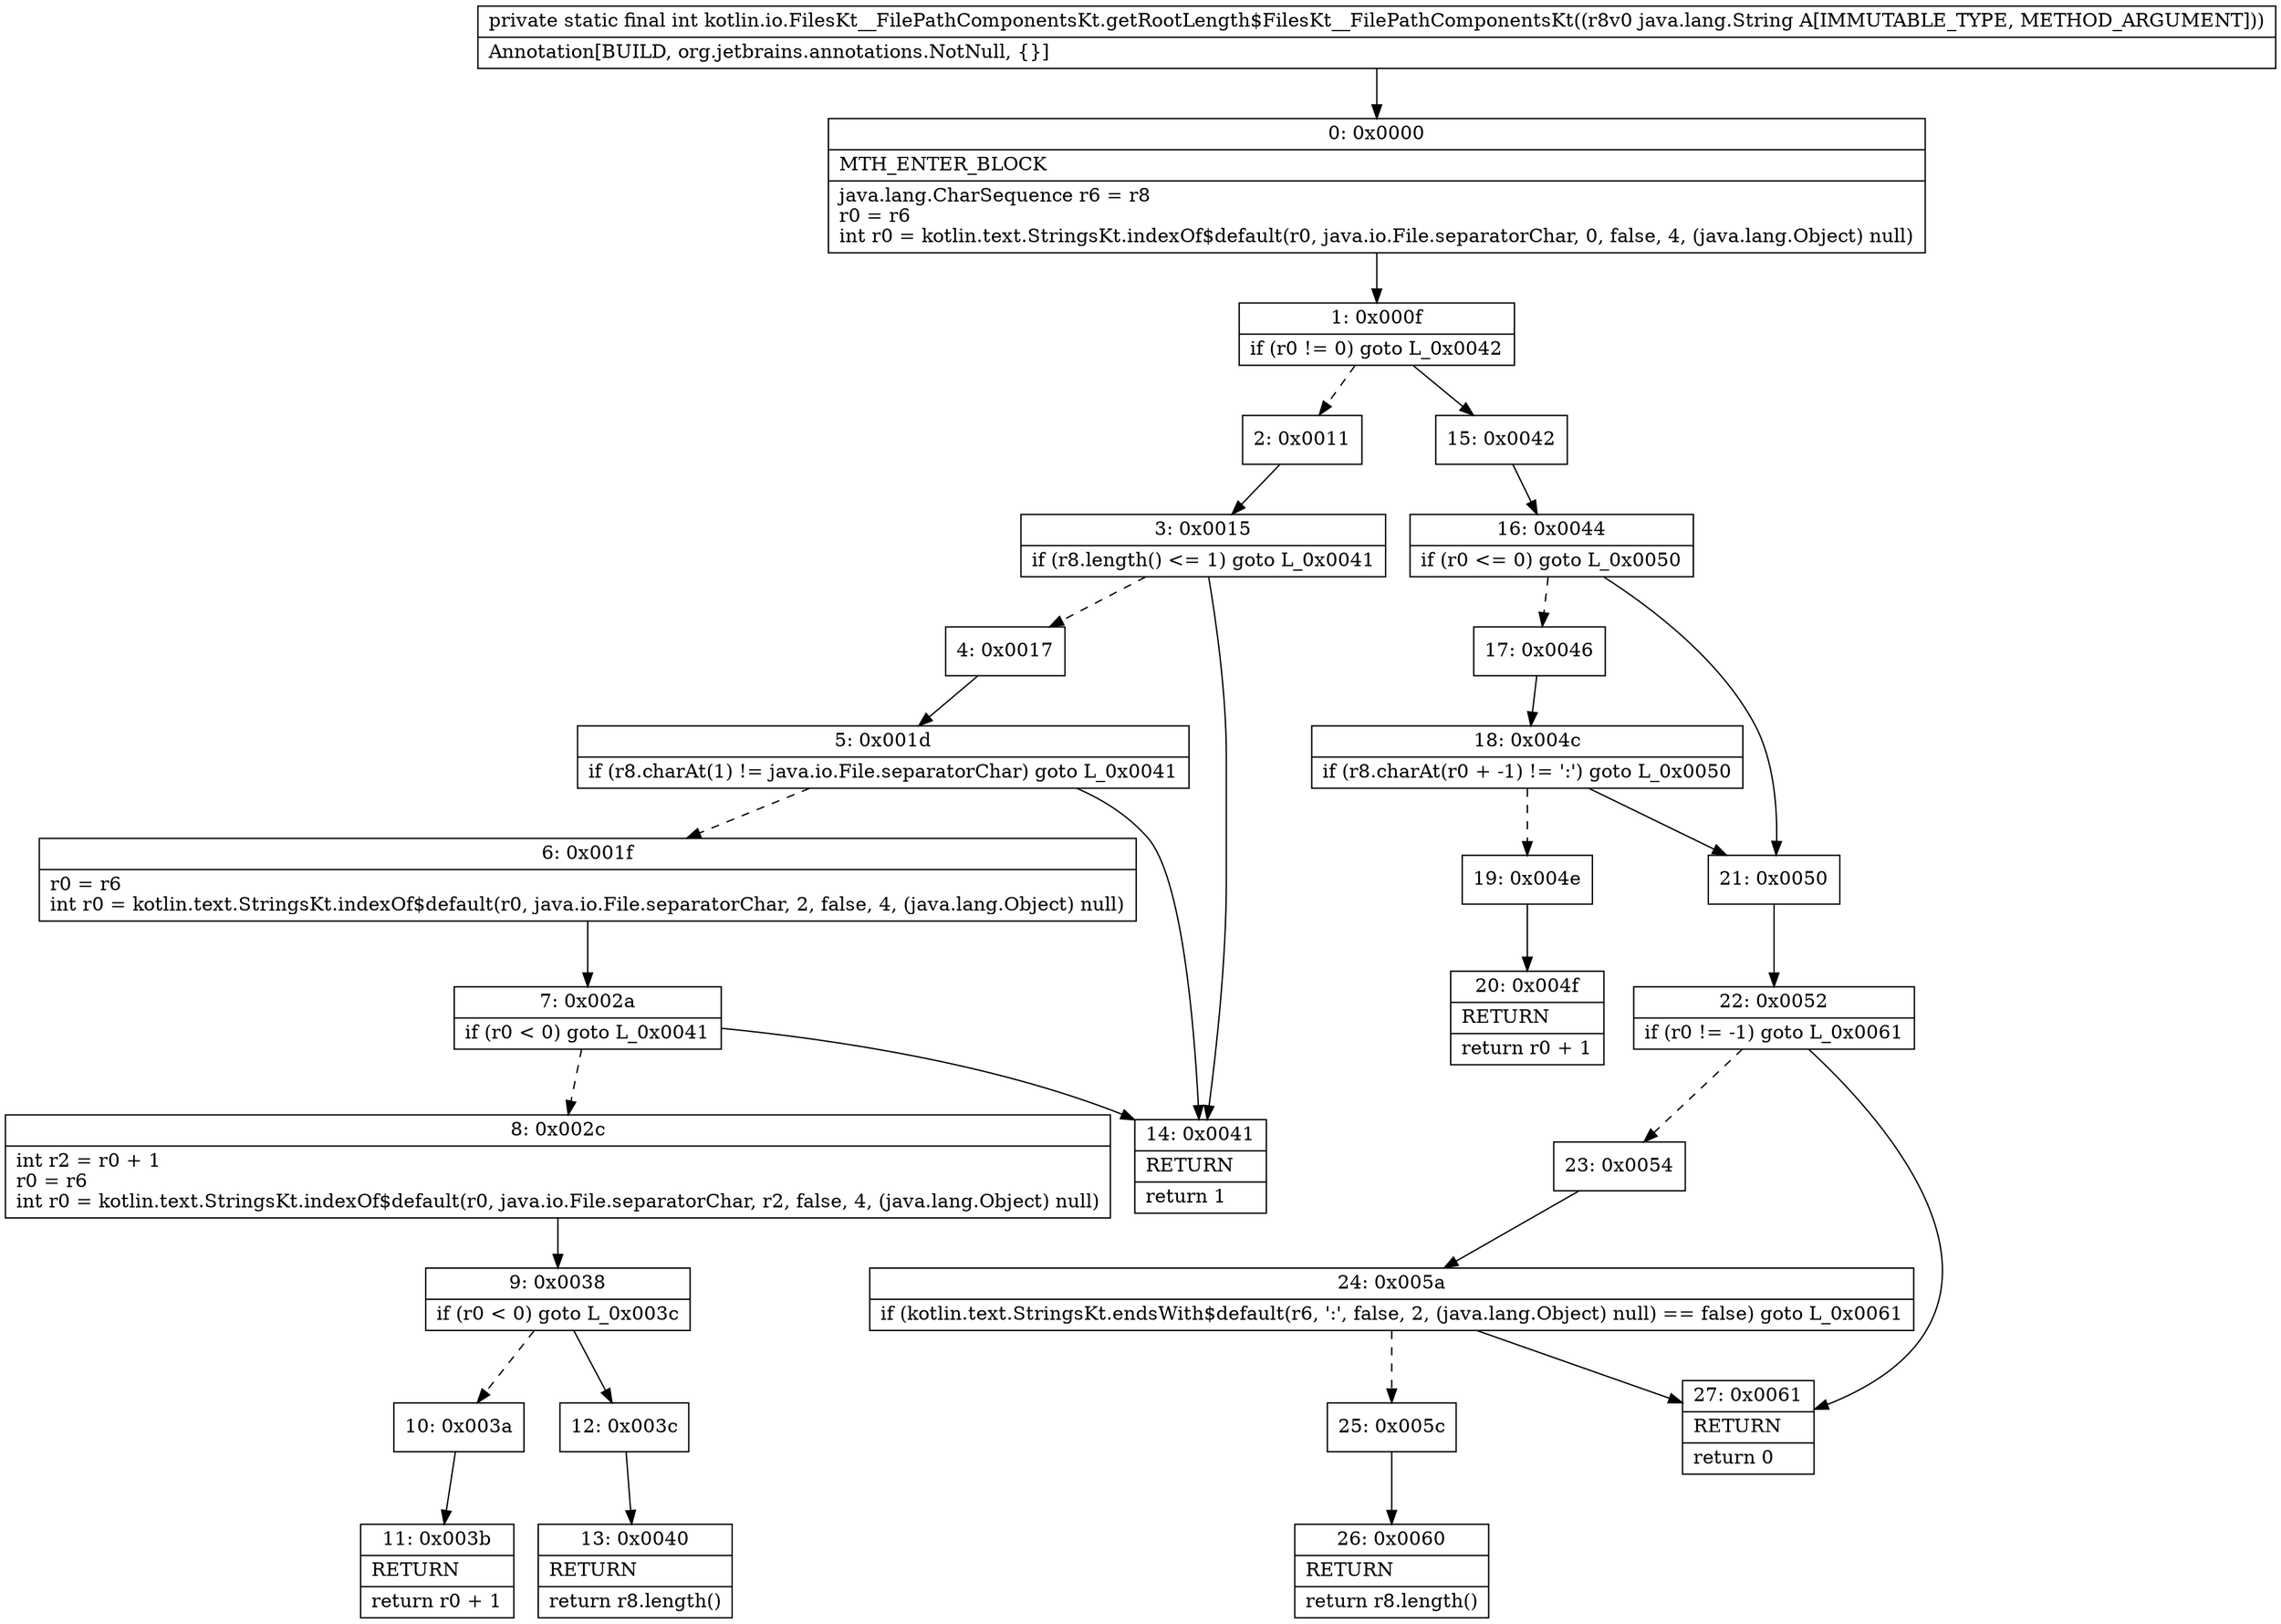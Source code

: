 digraph "CFG forkotlin.io.FilesKt__FilePathComponentsKt.getRootLength$FilesKt__FilePathComponentsKt(Ljava\/lang\/String;)I" {
Node_0 [shape=record,label="{0\:\ 0x0000|MTH_ENTER_BLOCK\l|java.lang.CharSequence r6 = r8\lr0 = r6\lint r0 = kotlin.text.StringsKt.indexOf$default(r0, java.io.File.separatorChar, 0, false, 4, (java.lang.Object) null)\l}"];
Node_1 [shape=record,label="{1\:\ 0x000f|if (r0 != 0) goto L_0x0042\l}"];
Node_2 [shape=record,label="{2\:\ 0x0011}"];
Node_3 [shape=record,label="{3\:\ 0x0015|if (r8.length() \<= 1) goto L_0x0041\l}"];
Node_4 [shape=record,label="{4\:\ 0x0017}"];
Node_5 [shape=record,label="{5\:\ 0x001d|if (r8.charAt(1) != java.io.File.separatorChar) goto L_0x0041\l}"];
Node_6 [shape=record,label="{6\:\ 0x001f|r0 = r6\lint r0 = kotlin.text.StringsKt.indexOf$default(r0, java.io.File.separatorChar, 2, false, 4, (java.lang.Object) null)\l}"];
Node_7 [shape=record,label="{7\:\ 0x002a|if (r0 \< 0) goto L_0x0041\l}"];
Node_8 [shape=record,label="{8\:\ 0x002c|int r2 = r0 + 1\lr0 = r6\lint r0 = kotlin.text.StringsKt.indexOf$default(r0, java.io.File.separatorChar, r2, false, 4, (java.lang.Object) null)\l}"];
Node_9 [shape=record,label="{9\:\ 0x0038|if (r0 \< 0) goto L_0x003c\l}"];
Node_10 [shape=record,label="{10\:\ 0x003a}"];
Node_11 [shape=record,label="{11\:\ 0x003b|RETURN\l|return r0 + 1\l}"];
Node_12 [shape=record,label="{12\:\ 0x003c}"];
Node_13 [shape=record,label="{13\:\ 0x0040|RETURN\l|return r8.length()\l}"];
Node_14 [shape=record,label="{14\:\ 0x0041|RETURN\l|return 1\l}"];
Node_15 [shape=record,label="{15\:\ 0x0042}"];
Node_16 [shape=record,label="{16\:\ 0x0044|if (r0 \<= 0) goto L_0x0050\l}"];
Node_17 [shape=record,label="{17\:\ 0x0046}"];
Node_18 [shape=record,label="{18\:\ 0x004c|if (r8.charAt(r0 + \-1) != ':') goto L_0x0050\l}"];
Node_19 [shape=record,label="{19\:\ 0x004e}"];
Node_20 [shape=record,label="{20\:\ 0x004f|RETURN\l|return r0 + 1\l}"];
Node_21 [shape=record,label="{21\:\ 0x0050}"];
Node_22 [shape=record,label="{22\:\ 0x0052|if (r0 != \-1) goto L_0x0061\l}"];
Node_23 [shape=record,label="{23\:\ 0x0054}"];
Node_24 [shape=record,label="{24\:\ 0x005a|if (kotlin.text.StringsKt.endsWith$default(r6, ':', false, 2, (java.lang.Object) null) == false) goto L_0x0061\l}"];
Node_25 [shape=record,label="{25\:\ 0x005c}"];
Node_26 [shape=record,label="{26\:\ 0x0060|RETURN\l|return r8.length()\l}"];
Node_27 [shape=record,label="{27\:\ 0x0061|RETURN\l|return 0\l}"];
MethodNode[shape=record,label="{private static final int kotlin.io.FilesKt__FilePathComponentsKt.getRootLength$FilesKt__FilePathComponentsKt((r8v0 java.lang.String A[IMMUTABLE_TYPE, METHOD_ARGUMENT]))  | Annotation[BUILD, org.jetbrains.annotations.NotNull, \{\}]\l}"];
MethodNode -> Node_0;
Node_0 -> Node_1;
Node_1 -> Node_2[style=dashed];
Node_1 -> Node_15;
Node_2 -> Node_3;
Node_3 -> Node_4[style=dashed];
Node_3 -> Node_14;
Node_4 -> Node_5;
Node_5 -> Node_6[style=dashed];
Node_5 -> Node_14;
Node_6 -> Node_7;
Node_7 -> Node_8[style=dashed];
Node_7 -> Node_14;
Node_8 -> Node_9;
Node_9 -> Node_10[style=dashed];
Node_9 -> Node_12;
Node_10 -> Node_11;
Node_12 -> Node_13;
Node_15 -> Node_16;
Node_16 -> Node_17[style=dashed];
Node_16 -> Node_21;
Node_17 -> Node_18;
Node_18 -> Node_19[style=dashed];
Node_18 -> Node_21;
Node_19 -> Node_20;
Node_21 -> Node_22;
Node_22 -> Node_23[style=dashed];
Node_22 -> Node_27;
Node_23 -> Node_24;
Node_24 -> Node_25[style=dashed];
Node_24 -> Node_27;
Node_25 -> Node_26;
}

